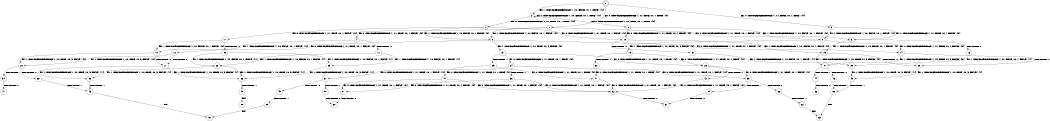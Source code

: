 digraph BCG {
size = "7, 10.5";
center = TRUE;
node [shape = circle];
0 [peripheries = 2];
0 -> 1 [label = "EX !0 !ATOMIC_EXCH_BRANCH (1, +1, TRUE, +0, 1, TRUE) !{0}"];
0 -> 2 [label = "EX !1 !ATOMIC_EXCH_BRANCH (1, +0, FALSE, +0, 1, TRUE) !{0}"];
0 -> 3 [label = "EX !0 !ATOMIC_EXCH_BRANCH (1, +1, TRUE, +0, 1, TRUE) !{0}"];
1 -> 4 [label = "EX !0 !ATOMIC_EXCH_BRANCH (1, +1, TRUE, +0, 1, FALSE) !{0}"];
1 -> 5 [label = "EX !1 !ATOMIC_EXCH_BRANCH (1, +0, FALSE, +0, 1, FALSE) !{0}"];
1 -> 6 [label = "EX !0 !ATOMIC_EXCH_BRANCH (1, +1, TRUE, +0, 1, FALSE) !{0}"];
2 -> 2 [label = "EX !1 !ATOMIC_EXCH_BRANCH (1, +0, FALSE, +0, 1, TRUE) !{0}"];
2 -> 7 [label = "EX !0 !ATOMIC_EXCH_BRANCH (1, +1, TRUE, +0, 1, TRUE) !{0}"];
2 -> 8 [label = "EX !0 !ATOMIC_EXCH_BRANCH (1, +1, TRUE, +0, 1, TRUE) !{0}"];
3 -> 9 [label = "EX !1 !ATOMIC_EXCH_BRANCH (1, +0, FALSE, +0, 1, FALSE) !{0}"];
3 -> 6 [label = "EX !0 !ATOMIC_EXCH_BRANCH (1, +1, TRUE, +0, 1, FALSE) !{0}"];
4 -> 10 [label = "EX !1 !ATOMIC_EXCH_BRANCH (1, +0, FALSE, +0, 1, FALSE) !{0}"];
4 -> 11 [label = "TERMINATE !0"];
5 -> 12 [label = "EX !0 !ATOMIC_EXCH_BRANCH (1, +1, TRUE, +0, 1, FALSE) !{0}"];
5 -> 13 [label = "EX !1 !ATOMIC_EXCH_BRANCH (1, +0, TRUE, +0, 3, FALSE) !{0}"];
5 -> 14 [label = "EX !0 !ATOMIC_EXCH_BRANCH (1, +1, TRUE, +0, 1, FALSE) !{0}"];
6 -> 15 [label = "EX !1 !ATOMIC_EXCH_BRANCH (1, +0, FALSE, +0, 1, FALSE) !{0}"];
6 -> 16 [label = "TERMINATE !0"];
7 -> 17 [label = "EX !0 !ATOMIC_EXCH_BRANCH (1, +1, TRUE, +0, 1, FALSE) !{0}"];
7 -> 5 [label = "EX !1 !ATOMIC_EXCH_BRANCH (1, +0, FALSE, +0, 1, FALSE) !{0}"];
7 -> 18 [label = "EX !0 !ATOMIC_EXCH_BRANCH (1, +1, TRUE, +0, 1, FALSE) !{0}"];
8 -> 9 [label = "EX !1 !ATOMIC_EXCH_BRANCH (1, +0, FALSE, +0, 1, FALSE) !{0}"];
8 -> 18 [label = "EX !0 !ATOMIC_EXCH_BRANCH (1, +1, TRUE, +0, 1, FALSE) !{0}"];
9 -> 19 [label = "EX !1 !ATOMIC_EXCH_BRANCH (1, +0, TRUE, +0, 3, FALSE) !{0}"];
9 -> 14 [label = "EX !0 !ATOMIC_EXCH_BRANCH (1, +1, TRUE, +0, 1, FALSE) !{0}"];
10 -> 20 [label = "EX !1 !ATOMIC_EXCH_BRANCH (1, +0, TRUE, +0, 3, FALSE) !{0}"];
10 -> 21 [label = "TERMINATE !0"];
11 -> 22 [label = "EX !1 !ATOMIC_EXCH_BRANCH (1, +0, FALSE, +0, 1, FALSE) !{1}"];
11 -> 23 [label = "EX !1 !ATOMIC_EXCH_BRANCH (1, +0, FALSE, +0, 1, FALSE) !{1}"];
12 -> 20 [label = "EX !1 !ATOMIC_EXCH_BRANCH (1, +0, TRUE, +0, 3, FALSE) !{0}"];
12 -> 21 [label = "TERMINATE !0"];
13 -> 24 [label = "EX !0 !ATOMIC_EXCH_BRANCH (1, +1, TRUE, +0, 1, TRUE) !{0}"];
13 -> 25 [label = "TERMINATE !1"];
13 -> 26 [label = "EX !0 !ATOMIC_EXCH_BRANCH (1, +1, TRUE, +0, 1, TRUE) !{0}"];
14 -> 27 [label = "EX !1 !ATOMIC_EXCH_BRANCH (1, +0, TRUE, +0, 3, FALSE) !{0}"];
14 -> 28 [label = "TERMINATE !0"];
15 -> 27 [label = "EX !1 !ATOMIC_EXCH_BRANCH (1, +0, TRUE, +0, 3, FALSE) !{0}"];
15 -> 28 [label = "TERMINATE !0"];
16 -> 29 [label = "EX !1 !ATOMIC_EXCH_BRANCH (1, +0, FALSE, +0, 1, FALSE) !{1}"];
17 -> 10 [label = "EX !1 !ATOMIC_EXCH_BRANCH (1, +0, FALSE, +0, 1, FALSE) !{0}"];
17 -> 30 [label = "TERMINATE !0"];
18 -> 15 [label = "EX !1 !ATOMIC_EXCH_BRANCH (1, +0, FALSE, +0, 1, FALSE) !{0}"];
18 -> 31 [label = "TERMINATE !0"];
19 -> 32 [label = "TERMINATE !1"];
19 -> 26 [label = "EX !0 !ATOMIC_EXCH_BRANCH (1, +1, TRUE, +0, 1, TRUE) !{0}"];
20 -> 33 [label = "TERMINATE !0"];
20 -> 34 [label = "TERMINATE !1"];
21 -> 35 [label = "EX !1 !ATOMIC_EXCH_BRANCH (1, +0, TRUE, +0, 3, FALSE) !{1}"];
21 -> 36 [label = "EX !1 !ATOMIC_EXCH_BRANCH (1, +0, TRUE, +0, 3, FALSE) !{1}"];
22 -> 35 [label = "EX !1 !ATOMIC_EXCH_BRANCH (1, +0, TRUE, +0, 3, FALSE) !{1}"];
22 -> 36 [label = "EX !1 !ATOMIC_EXCH_BRANCH (1, +0, TRUE, +0, 3, FALSE) !{1}"];
23 -> 36 [label = "EX !1 !ATOMIC_EXCH_BRANCH (1, +0, TRUE, +0, 3, FALSE) !{1}"];
24 -> 37 [label = "EX !0 !ATOMIC_EXCH_BRANCH (1, +1, TRUE, +0, 1, FALSE) !{0}"];
24 -> 38 [label = "TERMINATE !1"];
24 -> 39 [label = "EX !0 !ATOMIC_EXCH_BRANCH (1, +1, TRUE, +0, 1, FALSE) !{0}"];
25 -> 40 [label = "EX !0 !ATOMIC_EXCH_BRANCH (1, +1, TRUE, +0, 1, TRUE) !{0}"];
25 -> 41 [label = "EX !0 !ATOMIC_EXCH_BRANCH (1, +1, TRUE, +0, 1, TRUE) !{0}"];
26 -> 42 [label = "TERMINATE !1"];
26 -> 39 [label = "EX !0 !ATOMIC_EXCH_BRANCH (1, +1, TRUE, +0, 1, FALSE) !{0}"];
27 -> 43 [label = "TERMINATE !0"];
27 -> 44 [label = "TERMINATE !1"];
28 -> 45 [label = "EX !1 !ATOMIC_EXCH_BRANCH (1, +0, TRUE, +0, 3, FALSE) !{1}"];
29 -> 45 [label = "EX !1 !ATOMIC_EXCH_BRANCH (1, +0, TRUE, +0, 3, FALSE) !{1}"];
30 -> 22 [label = "EX !1 !ATOMIC_EXCH_BRANCH (1, +0, FALSE, +0, 1, FALSE) !{1}"];
30 -> 23 [label = "EX !1 !ATOMIC_EXCH_BRANCH (1, +0, FALSE, +0, 1, FALSE) !{1}"];
31 -> 29 [label = "EX !1 !ATOMIC_EXCH_BRANCH (1, +0, FALSE, +0, 1, FALSE) !{1}"];
32 -> 41 [label = "EX !0 !ATOMIC_EXCH_BRANCH (1, +1, TRUE, +0, 1, TRUE) !{0}"];
33 -> 46 [label = "TERMINATE !1"];
34 -> 47 [label = "TERMINATE !0"];
35 -> 46 [label = "TERMINATE !1"];
36 -> 48 [label = "TERMINATE !1"];
37 -> 49 [label = "TERMINATE !0"];
37 -> 50 [label = "TERMINATE !1"];
38 -> 51 [label = "EX !0 !ATOMIC_EXCH_BRANCH (1, +1, TRUE, +0, 1, FALSE) !{0}"];
38 -> 52 [label = "EX !0 !ATOMIC_EXCH_BRANCH (1, +1, TRUE, +0, 1, FALSE) !{0}"];
39 -> 53 [label = "TERMINATE !0"];
39 -> 54 [label = "TERMINATE !1"];
40 -> 51 [label = "EX !0 !ATOMIC_EXCH_BRANCH (1, +1, TRUE, +0, 1, FALSE) !{0}"];
40 -> 52 [label = "EX !0 !ATOMIC_EXCH_BRANCH (1, +1, TRUE, +0, 1, FALSE) !{0}"];
41 -> 52 [label = "EX !0 !ATOMIC_EXCH_BRANCH (1, +1, TRUE, +0, 1, FALSE) !{0}"];
42 -> 52 [label = "EX !0 !ATOMIC_EXCH_BRANCH (1, +1, TRUE, +0, 1, FALSE) !{0}"];
43 -> 55 [label = "TERMINATE !1"];
44 -> 56 [label = "TERMINATE !0"];
45 -> 55 [label = "TERMINATE !1"];
46 -> 57 [label = "exit"];
48 -> 58 [label = "exit"];
49 -> 59 [label = "TERMINATE !1"];
50 -> 60 [label = "TERMINATE !0"];
51 -> 60 [label = "TERMINATE !0"];
52 -> 61 [label = "TERMINATE !0"];
53 -> 62 [label = "TERMINATE !1"];
54 -> 61 [label = "TERMINATE !0"];
55 -> 63 [label = "exit"];
59 -> 57 [label = "exit"];
62 -> 63 [label = "exit"];
}

